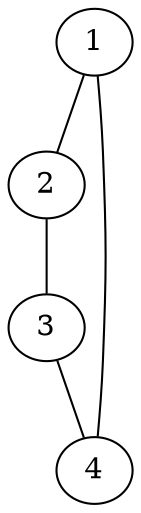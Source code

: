 graph{

1 [pos="0,0", level=1, height=0.05, width=0.05];
2 [pos="100,0", level=1, height=0.05, width=0.05];
3 [pos="100,100", level=1, height=0.05, width=0.05];
4 [pos="0,100", level=1, height=0.05, width=0.05];

1 -- 2;
2 -- 3;
3 -- 4;
4 -- 1;


}